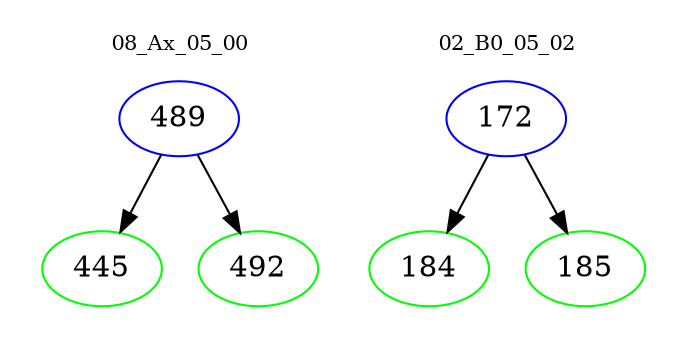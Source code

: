 digraph{
subgraph cluster_0 {
color = white
label = "08_Ax_05_00";
fontsize=10;
T0_489 [label="489", color="blue"]
T0_489 -> T0_445 [color="black"]
T0_445 [label="445", color="green"]
T0_489 -> T0_492 [color="black"]
T0_492 [label="492", color="green"]
}
subgraph cluster_1 {
color = white
label = "02_B0_05_02";
fontsize=10;
T1_172 [label="172", color="blue"]
T1_172 -> T1_184 [color="black"]
T1_184 [label="184", color="green"]
T1_172 -> T1_185 [color="black"]
T1_185 [label="185", color="green"]
}
}
